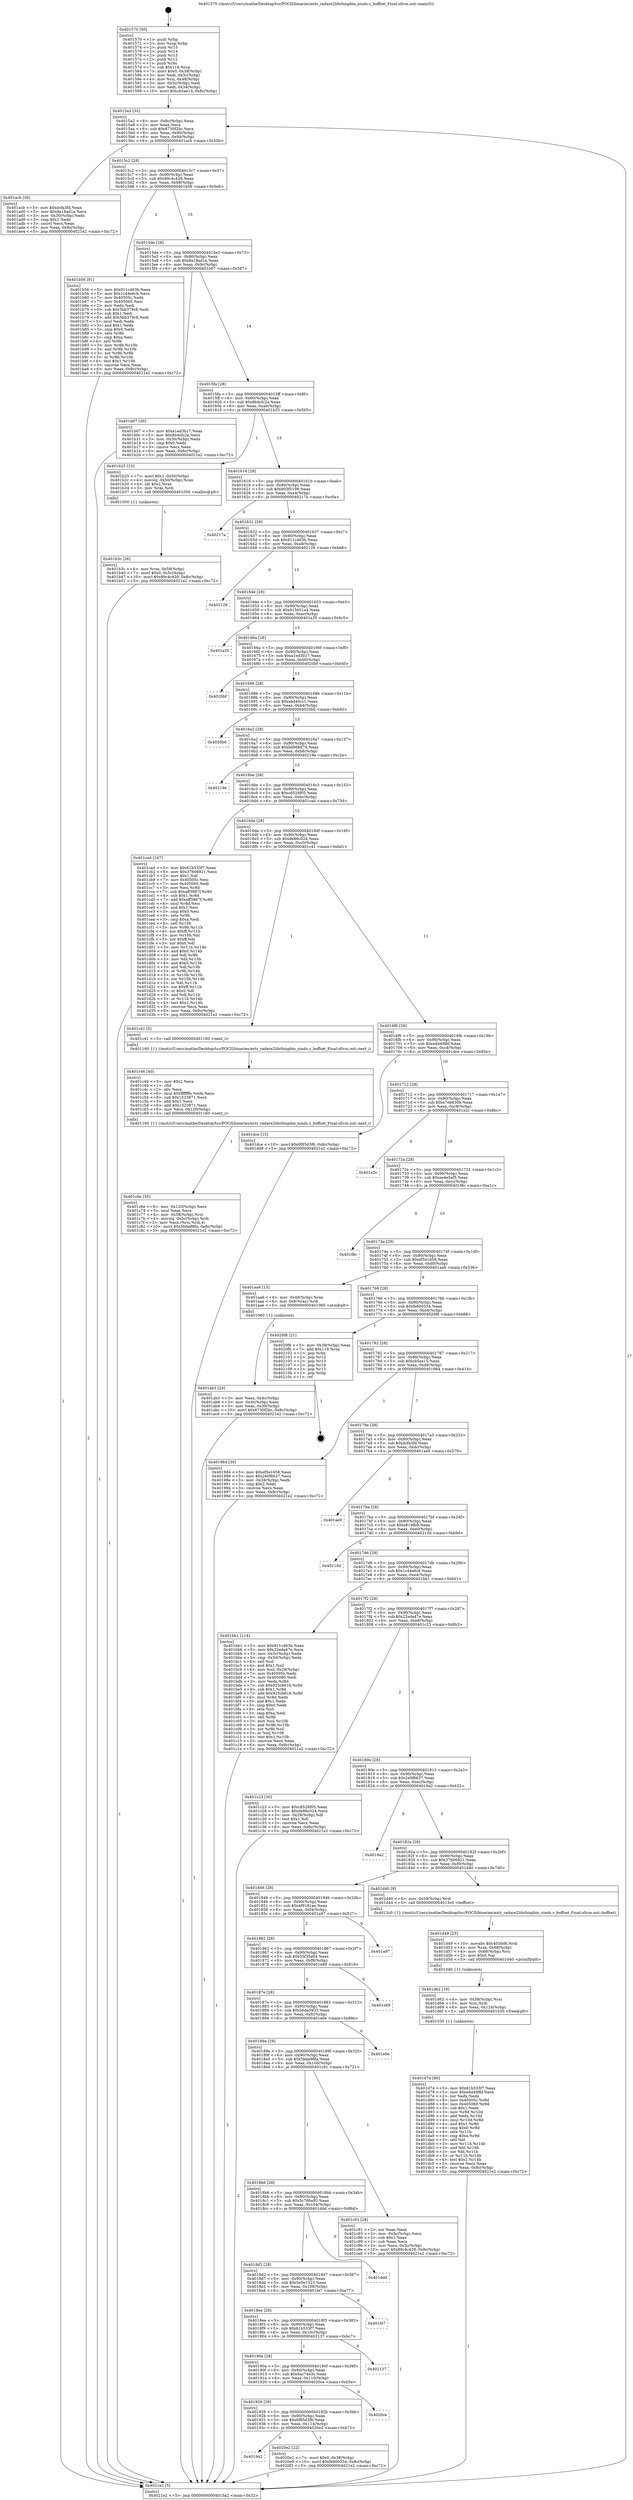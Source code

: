 digraph "0x401570" {
  label = "0x401570 (/mnt/c/Users/mathe/Desktop/tcc/POCII/binaries/extr_radare2librbinpbin_ninds.c_boffset_Final-ollvm.out::main(0))"
  labelloc = "t"
  node[shape=record]

  Entry [label="",width=0.3,height=0.3,shape=circle,fillcolor=black,style=filled]
  "0x4015a2" [label="{
     0x4015a2 [32]\l
     | [instrs]\l
     &nbsp;&nbsp;0x4015a2 \<+6\>: mov -0x8c(%rbp),%eax\l
     &nbsp;&nbsp;0x4015a8 \<+2\>: mov %eax,%ecx\l
     &nbsp;&nbsp;0x4015aa \<+6\>: sub $0x8730f2bc,%ecx\l
     &nbsp;&nbsp;0x4015b0 \<+6\>: mov %eax,-0x90(%rbp)\l
     &nbsp;&nbsp;0x4015b6 \<+6\>: mov %ecx,-0x94(%rbp)\l
     &nbsp;&nbsp;0x4015bc \<+6\>: je 0000000000401acb \<main+0x55b\>\l
  }"]
  "0x401acb" [label="{
     0x401acb [30]\l
     | [instrs]\l
     &nbsp;&nbsp;0x401acb \<+5\>: mov $0xdcfa3fd,%eax\l
     &nbsp;&nbsp;0x401ad0 \<+5\>: mov $0x8a18ad1e,%ecx\l
     &nbsp;&nbsp;0x401ad5 \<+3\>: mov -0x30(%rbp),%edx\l
     &nbsp;&nbsp;0x401ad8 \<+3\>: cmp $0x1,%edx\l
     &nbsp;&nbsp;0x401adb \<+3\>: cmovl %ecx,%eax\l
     &nbsp;&nbsp;0x401ade \<+6\>: mov %eax,-0x8c(%rbp)\l
     &nbsp;&nbsp;0x401ae4 \<+5\>: jmp 00000000004021e2 \<main+0xc72\>\l
  }"]
  "0x4015c2" [label="{
     0x4015c2 [28]\l
     | [instrs]\l
     &nbsp;&nbsp;0x4015c2 \<+5\>: jmp 00000000004015c7 \<main+0x57\>\l
     &nbsp;&nbsp;0x4015c7 \<+6\>: mov -0x90(%rbp),%eax\l
     &nbsp;&nbsp;0x4015cd \<+5\>: sub $0x89c4c428,%eax\l
     &nbsp;&nbsp;0x4015d2 \<+6\>: mov %eax,-0x98(%rbp)\l
     &nbsp;&nbsp;0x4015d8 \<+6\>: je 0000000000401b56 \<main+0x5e6\>\l
  }"]
  Exit [label="",width=0.3,height=0.3,shape=circle,fillcolor=black,style=filled,peripheries=2]
  "0x401b56" [label="{
     0x401b56 [91]\l
     | [instrs]\l
     &nbsp;&nbsp;0x401b56 \<+5\>: mov $0x911c463b,%eax\l
     &nbsp;&nbsp;0x401b5b \<+5\>: mov $0x1c44e6c6,%ecx\l
     &nbsp;&nbsp;0x401b60 \<+7\>: mov 0x40505c,%edx\l
     &nbsp;&nbsp;0x401b67 \<+7\>: mov 0x405060,%esi\l
     &nbsp;&nbsp;0x401b6e \<+2\>: mov %edx,%edi\l
     &nbsp;&nbsp;0x401b70 \<+6\>: sub $0x5bb379c8,%edi\l
     &nbsp;&nbsp;0x401b76 \<+3\>: sub $0x1,%edi\l
     &nbsp;&nbsp;0x401b79 \<+6\>: add $0x5bb379c8,%edi\l
     &nbsp;&nbsp;0x401b7f \<+3\>: imul %edi,%edx\l
     &nbsp;&nbsp;0x401b82 \<+3\>: and $0x1,%edx\l
     &nbsp;&nbsp;0x401b85 \<+3\>: cmp $0x0,%edx\l
     &nbsp;&nbsp;0x401b88 \<+4\>: sete %r8b\l
     &nbsp;&nbsp;0x401b8c \<+3\>: cmp $0xa,%esi\l
     &nbsp;&nbsp;0x401b8f \<+4\>: setl %r9b\l
     &nbsp;&nbsp;0x401b93 \<+3\>: mov %r8b,%r10b\l
     &nbsp;&nbsp;0x401b96 \<+3\>: and %r9b,%r10b\l
     &nbsp;&nbsp;0x401b99 \<+3\>: xor %r9b,%r8b\l
     &nbsp;&nbsp;0x401b9c \<+3\>: or %r8b,%r10b\l
     &nbsp;&nbsp;0x401b9f \<+4\>: test $0x1,%r10b\l
     &nbsp;&nbsp;0x401ba3 \<+3\>: cmovne %ecx,%eax\l
     &nbsp;&nbsp;0x401ba6 \<+6\>: mov %eax,-0x8c(%rbp)\l
     &nbsp;&nbsp;0x401bac \<+5\>: jmp 00000000004021e2 \<main+0xc72\>\l
  }"]
  "0x4015de" [label="{
     0x4015de [28]\l
     | [instrs]\l
     &nbsp;&nbsp;0x4015de \<+5\>: jmp 00000000004015e3 \<main+0x73\>\l
     &nbsp;&nbsp;0x4015e3 \<+6\>: mov -0x90(%rbp),%eax\l
     &nbsp;&nbsp;0x4015e9 \<+5\>: sub $0x8a18ad1e,%eax\l
     &nbsp;&nbsp;0x4015ee \<+6\>: mov %eax,-0x9c(%rbp)\l
     &nbsp;&nbsp;0x4015f4 \<+6\>: je 0000000000401b07 \<main+0x597\>\l
  }"]
  "0x401942" [label="{
     0x401942\l
  }", style=dashed]
  "0x401b07" [label="{
     0x401b07 [30]\l
     | [instrs]\l
     &nbsp;&nbsp;0x401b07 \<+5\>: mov $0xa1ed3b17,%eax\l
     &nbsp;&nbsp;0x401b0c \<+5\>: mov $0x8b4cfc2a,%ecx\l
     &nbsp;&nbsp;0x401b11 \<+3\>: mov -0x30(%rbp),%edx\l
     &nbsp;&nbsp;0x401b14 \<+3\>: cmp $0x0,%edx\l
     &nbsp;&nbsp;0x401b17 \<+3\>: cmove %ecx,%eax\l
     &nbsp;&nbsp;0x401b1a \<+6\>: mov %eax,-0x8c(%rbp)\l
     &nbsp;&nbsp;0x401b20 \<+5\>: jmp 00000000004021e2 \<main+0xc72\>\l
  }"]
  "0x4015fa" [label="{
     0x4015fa [28]\l
     | [instrs]\l
     &nbsp;&nbsp;0x4015fa \<+5\>: jmp 00000000004015ff \<main+0x8f\>\l
     &nbsp;&nbsp;0x4015ff \<+6\>: mov -0x90(%rbp),%eax\l
     &nbsp;&nbsp;0x401605 \<+5\>: sub $0x8b4cfc2a,%eax\l
     &nbsp;&nbsp;0x40160a \<+6\>: mov %eax,-0xa0(%rbp)\l
     &nbsp;&nbsp;0x401610 \<+6\>: je 0000000000401b25 \<main+0x5b5\>\l
  }"]
  "0x4020e2" [label="{
     0x4020e2 [22]\l
     | [instrs]\l
     &nbsp;&nbsp;0x4020e2 \<+7\>: movl $0x0,-0x38(%rbp)\l
     &nbsp;&nbsp;0x4020e9 \<+10\>: movl $0xfe800534,-0x8c(%rbp)\l
     &nbsp;&nbsp;0x4020f3 \<+5\>: jmp 00000000004021e2 \<main+0xc72\>\l
  }"]
  "0x401b25" [label="{
     0x401b25 [23]\l
     | [instrs]\l
     &nbsp;&nbsp;0x401b25 \<+7\>: movl $0x1,-0x50(%rbp)\l
     &nbsp;&nbsp;0x401b2c \<+4\>: movslq -0x50(%rbp),%rax\l
     &nbsp;&nbsp;0x401b30 \<+4\>: shl $0x2,%rax\l
     &nbsp;&nbsp;0x401b34 \<+3\>: mov %rax,%rdi\l
     &nbsp;&nbsp;0x401b37 \<+5\>: call 0000000000401050 \<malloc@plt\>\l
     | [calls]\l
     &nbsp;&nbsp;0x401050 \{1\} (unknown)\l
  }"]
  "0x401616" [label="{
     0x401616 [28]\l
     | [instrs]\l
     &nbsp;&nbsp;0x401616 \<+5\>: jmp 000000000040161b \<main+0xab\>\l
     &nbsp;&nbsp;0x40161b \<+6\>: mov -0x90(%rbp),%eax\l
     &nbsp;&nbsp;0x401621 \<+5\>: sub $0x903f5198,%eax\l
     &nbsp;&nbsp;0x401626 \<+6\>: mov %eax,-0xa4(%rbp)\l
     &nbsp;&nbsp;0x40162c \<+6\>: je 000000000040217a \<main+0xc0a\>\l
  }"]
  "0x401926" [label="{
     0x401926 [28]\l
     | [instrs]\l
     &nbsp;&nbsp;0x401926 \<+5\>: jmp 000000000040192b \<main+0x3bb\>\l
     &nbsp;&nbsp;0x40192b \<+6\>: mov -0x90(%rbp),%eax\l
     &nbsp;&nbsp;0x401931 \<+5\>: sub $0x6f85d3f6,%eax\l
     &nbsp;&nbsp;0x401936 \<+6\>: mov %eax,-0x114(%rbp)\l
     &nbsp;&nbsp;0x40193c \<+6\>: je 00000000004020e2 \<main+0xb72\>\l
  }"]
  "0x40217a" [label="{
     0x40217a\l
  }", style=dashed]
  "0x401632" [label="{
     0x401632 [28]\l
     | [instrs]\l
     &nbsp;&nbsp;0x401632 \<+5\>: jmp 0000000000401637 \<main+0xc7\>\l
     &nbsp;&nbsp;0x401637 \<+6\>: mov -0x90(%rbp),%eax\l
     &nbsp;&nbsp;0x40163d \<+5\>: sub $0x911c463b,%eax\l
     &nbsp;&nbsp;0x401642 \<+6\>: mov %eax,-0xa8(%rbp)\l
     &nbsp;&nbsp;0x401648 \<+6\>: je 0000000000402128 \<main+0xbb8\>\l
  }"]
  "0x4020ce" [label="{
     0x4020ce\l
  }", style=dashed]
  "0x402128" [label="{
     0x402128\l
  }", style=dashed]
  "0x40164e" [label="{
     0x40164e [28]\l
     | [instrs]\l
     &nbsp;&nbsp;0x40164e \<+5\>: jmp 0000000000401653 \<main+0xe3\>\l
     &nbsp;&nbsp;0x401653 \<+6\>: mov -0x90(%rbp),%eax\l
     &nbsp;&nbsp;0x401659 \<+5\>: sub $0x915651a4,%eax\l
     &nbsp;&nbsp;0x40165e \<+6\>: mov %eax,-0xac(%rbp)\l
     &nbsp;&nbsp;0x401664 \<+6\>: je 0000000000401a35 \<main+0x4c5\>\l
  }"]
  "0x40190a" [label="{
     0x40190a [28]\l
     | [instrs]\l
     &nbsp;&nbsp;0x40190a \<+5\>: jmp 000000000040190f \<main+0x39f\>\l
     &nbsp;&nbsp;0x40190f \<+6\>: mov -0x90(%rbp),%eax\l
     &nbsp;&nbsp;0x401915 \<+5\>: sub $0x6ac74e3c,%eax\l
     &nbsp;&nbsp;0x40191a \<+6\>: mov %eax,-0x110(%rbp)\l
     &nbsp;&nbsp;0x401920 \<+6\>: je 00000000004020ce \<main+0xb5e\>\l
  }"]
  "0x401a35" [label="{
     0x401a35\l
  }", style=dashed]
  "0x40166a" [label="{
     0x40166a [28]\l
     | [instrs]\l
     &nbsp;&nbsp;0x40166a \<+5\>: jmp 000000000040166f \<main+0xff\>\l
     &nbsp;&nbsp;0x40166f \<+6\>: mov -0x90(%rbp),%eax\l
     &nbsp;&nbsp;0x401675 \<+5\>: sub $0xa1ed3b17,%eax\l
     &nbsp;&nbsp;0x40167a \<+6\>: mov %eax,-0xb0(%rbp)\l
     &nbsp;&nbsp;0x401680 \<+6\>: je 00000000004020bf \<main+0xb4f\>\l
  }"]
  "0x402137" [label="{
     0x402137\l
  }", style=dashed]
  "0x4020bf" [label="{
     0x4020bf\l
  }", style=dashed]
  "0x401686" [label="{
     0x401686 [28]\l
     | [instrs]\l
     &nbsp;&nbsp;0x401686 \<+5\>: jmp 000000000040168b \<main+0x11b\>\l
     &nbsp;&nbsp;0x40168b \<+6\>: mov -0x90(%rbp),%eax\l
     &nbsp;&nbsp;0x401691 \<+5\>: sub $0xabd40cc1,%eax\l
     &nbsp;&nbsp;0x401696 \<+6\>: mov %eax,-0xb4(%rbp)\l
     &nbsp;&nbsp;0x40169c \<+6\>: je 00000000004020b0 \<main+0xb40\>\l
  }"]
  "0x4018ee" [label="{
     0x4018ee [28]\l
     | [instrs]\l
     &nbsp;&nbsp;0x4018ee \<+5\>: jmp 00000000004018f3 \<main+0x383\>\l
     &nbsp;&nbsp;0x4018f3 \<+6\>: mov -0x90(%rbp),%eax\l
     &nbsp;&nbsp;0x4018f9 \<+5\>: sub $0x61b533f7,%eax\l
     &nbsp;&nbsp;0x4018fe \<+6\>: mov %eax,-0x10c(%rbp)\l
     &nbsp;&nbsp;0x401904 \<+6\>: je 0000000000402137 \<main+0xbc7\>\l
  }"]
  "0x4020b0" [label="{
     0x4020b0\l
  }", style=dashed]
  "0x4016a2" [label="{
     0x4016a2 [28]\l
     | [instrs]\l
     &nbsp;&nbsp;0x4016a2 \<+5\>: jmp 00000000004016a7 \<main+0x137\>\l
     &nbsp;&nbsp;0x4016a7 \<+6\>: mov -0x90(%rbp),%eax\l
     &nbsp;&nbsp;0x4016ad \<+5\>: sub $0xbd66bd7d,%eax\l
     &nbsp;&nbsp;0x4016b2 \<+6\>: mov %eax,-0xb8(%rbp)\l
     &nbsp;&nbsp;0x4016b8 \<+6\>: je 000000000040219e \<main+0xc2e\>\l
  }"]
  "0x401fe7" [label="{
     0x401fe7\l
  }", style=dashed]
  "0x40219e" [label="{
     0x40219e\l
  }", style=dashed]
  "0x4016be" [label="{
     0x4016be [28]\l
     | [instrs]\l
     &nbsp;&nbsp;0x4016be \<+5\>: jmp 00000000004016c3 \<main+0x153\>\l
     &nbsp;&nbsp;0x4016c3 \<+6\>: mov -0x90(%rbp),%eax\l
     &nbsp;&nbsp;0x4016c9 \<+5\>: sub $0xc8526f05,%eax\l
     &nbsp;&nbsp;0x4016ce \<+6\>: mov %eax,-0xbc(%rbp)\l
     &nbsp;&nbsp;0x4016d4 \<+6\>: je 0000000000401cad \<main+0x73d\>\l
  }"]
  "0x4018d2" [label="{
     0x4018d2 [28]\l
     | [instrs]\l
     &nbsp;&nbsp;0x4018d2 \<+5\>: jmp 00000000004018d7 \<main+0x367\>\l
     &nbsp;&nbsp;0x4018d7 \<+6\>: mov -0x90(%rbp),%eax\l
     &nbsp;&nbsp;0x4018dd \<+5\>: sub $0x5e5e1323,%eax\l
     &nbsp;&nbsp;0x4018e2 \<+6\>: mov %eax,-0x108(%rbp)\l
     &nbsp;&nbsp;0x4018e8 \<+6\>: je 0000000000401fe7 \<main+0xa77\>\l
  }"]
  "0x401cad" [label="{
     0x401cad [147]\l
     | [instrs]\l
     &nbsp;&nbsp;0x401cad \<+5\>: mov $0x61b533f7,%eax\l
     &nbsp;&nbsp;0x401cb2 \<+5\>: mov $0x37606921,%ecx\l
     &nbsp;&nbsp;0x401cb7 \<+2\>: mov $0x1,%dl\l
     &nbsp;&nbsp;0x401cb9 \<+7\>: mov 0x40505c,%esi\l
     &nbsp;&nbsp;0x401cc0 \<+7\>: mov 0x405060,%edi\l
     &nbsp;&nbsp;0x401cc7 \<+3\>: mov %esi,%r8d\l
     &nbsp;&nbsp;0x401cca \<+7\>: sub $0xaff3887f,%r8d\l
     &nbsp;&nbsp;0x401cd1 \<+4\>: sub $0x1,%r8d\l
     &nbsp;&nbsp;0x401cd5 \<+7\>: add $0xaff3887f,%r8d\l
     &nbsp;&nbsp;0x401cdc \<+4\>: imul %r8d,%esi\l
     &nbsp;&nbsp;0x401ce0 \<+3\>: and $0x1,%esi\l
     &nbsp;&nbsp;0x401ce3 \<+3\>: cmp $0x0,%esi\l
     &nbsp;&nbsp;0x401ce6 \<+4\>: sete %r9b\l
     &nbsp;&nbsp;0x401cea \<+3\>: cmp $0xa,%edi\l
     &nbsp;&nbsp;0x401ced \<+4\>: setl %r10b\l
     &nbsp;&nbsp;0x401cf1 \<+3\>: mov %r9b,%r11b\l
     &nbsp;&nbsp;0x401cf4 \<+4\>: xor $0xff,%r11b\l
     &nbsp;&nbsp;0x401cf8 \<+3\>: mov %r10b,%bl\l
     &nbsp;&nbsp;0x401cfb \<+3\>: xor $0xff,%bl\l
     &nbsp;&nbsp;0x401cfe \<+3\>: xor $0x0,%dl\l
     &nbsp;&nbsp;0x401d01 \<+3\>: mov %r11b,%r14b\l
     &nbsp;&nbsp;0x401d04 \<+4\>: and $0x0,%r14b\l
     &nbsp;&nbsp;0x401d08 \<+3\>: and %dl,%r9b\l
     &nbsp;&nbsp;0x401d0b \<+3\>: mov %bl,%r15b\l
     &nbsp;&nbsp;0x401d0e \<+4\>: and $0x0,%r15b\l
     &nbsp;&nbsp;0x401d12 \<+3\>: and %dl,%r10b\l
     &nbsp;&nbsp;0x401d15 \<+3\>: or %r9b,%r14b\l
     &nbsp;&nbsp;0x401d18 \<+3\>: or %r10b,%r15b\l
     &nbsp;&nbsp;0x401d1b \<+3\>: xor %r15b,%r14b\l
     &nbsp;&nbsp;0x401d1e \<+3\>: or %bl,%r11b\l
     &nbsp;&nbsp;0x401d21 \<+4\>: xor $0xff,%r11b\l
     &nbsp;&nbsp;0x401d25 \<+3\>: or $0x0,%dl\l
     &nbsp;&nbsp;0x401d28 \<+3\>: and %dl,%r11b\l
     &nbsp;&nbsp;0x401d2b \<+3\>: or %r11b,%r14b\l
     &nbsp;&nbsp;0x401d2e \<+4\>: test $0x1,%r14b\l
     &nbsp;&nbsp;0x401d32 \<+3\>: cmovne %ecx,%eax\l
     &nbsp;&nbsp;0x401d35 \<+6\>: mov %eax,-0x8c(%rbp)\l
     &nbsp;&nbsp;0x401d3b \<+5\>: jmp 00000000004021e2 \<main+0xc72\>\l
  }"]
  "0x4016da" [label="{
     0x4016da [28]\l
     | [instrs]\l
     &nbsp;&nbsp;0x4016da \<+5\>: jmp 00000000004016df \<main+0x16f\>\l
     &nbsp;&nbsp;0x4016df \<+6\>: mov -0x90(%rbp),%eax\l
     &nbsp;&nbsp;0x4016e5 \<+5\>: sub $0xde86c024,%eax\l
     &nbsp;&nbsp;0x4016ea \<+6\>: mov %eax,-0xc0(%rbp)\l
     &nbsp;&nbsp;0x4016f0 \<+6\>: je 0000000000401c41 \<main+0x6d1\>\l
  }"]
  "0x401ddd" [label="{
     0x401ddd\l
  }", style=dashed]
  "0x401c41" [label="{
     0x401c41 [5]\l
     | [instrs]\l
     &nbsp;&nbsp;0x401c41 \<+5\>: call 0000000000401160 \<next_i\>\l
     | [calls]\l
     &nbsp;&nbsp;0x401160 \{1\} (/mnt/c/Users/mathe/Desktop/tcc/POCII/binaries/extr_radare2librbinpbin_ninds.c_boffset_Final-ollvm.out::next_i)\l
  }"]
  "0x4016f6" [label="{
     0x4016f6 [28]\l
     | [instrs]\l
     &nbsp;&nbsp;0x4016f6 \<+5\>: jmp 00000000004016fb \<main+0x18b\>\l
     &nbsp;&nbsp;0x4016fb \<+6\>: mov -0x90(%rbp),%eax\l
     &nbsp;&nbsp;0x401701 \<+5\>: sub $0xe4d49f6f,%eax\l
     &nbsp;&nbsp;0x401706 \<+6\>: mov %eax,-0xc4(%rbp)\l
     &nbsp;&nbsp;0x40170c \<+6\>: je 0000000000401dce \<main+0x85e\>\l
  }"]
  "0x401d74" [label="{
     0x401d74 [90]\l
     | [instrs]\l
     &nbsp;&nbsp;0x401d74 \<+5\>: mov $0x61b533f7,%eax\l
     &nbsp;&nbsp;0x401d79 \<+5\>: mov $0xe4d49f6f,%ecx\l
     &nbsp;&nbsp;0x401d7e \<+2\>: xor %edx,%edx\l
     &nbsp;&nbsp;0x401d80 \<+8\>: mov 0x40505c,%r8d\l
     &nbsp;&nbsp;0x401d88 \<+8\>: mov 0x405060,%r9d\l
     &nbsp;&nbsp;0x401d90 \<+3\>: sub $0x1,%edx\l
     &nbsp;&nbsp;0x401d93 \<+3\>: mov %r8d,%r10d\l
     &nbsp;&nbsp;0x401d96 \<+3\>: add %edx,%r10d\l
     &nbsp;&nbsp;0x401d99 \<+4\>: imul %r10d,%r8d\l
     &nbsp;&nbsp;0x401d9d \<+4\>: and $0x1,%r8d\l
     &nbsp;&nbsp;0x401da1 \<+4\>: cmp $0x0,%r8d\l
     &nbsp;&nbsp;0x401da5 \<+4\>: sete %r11b\l
     &nbsp;&nbsp;0x401da9 \<+4\>: cmp $0xa,%r9d\l
     &nbsp;&nbsp;0x401dad \<+3\>: setl %bl\l
     &nbsp;&nbsp;0x401db0 \<+3\>: mov %r11b,%r14b\l
     &nbsp;&nbsp;0x401db3 \<+3\>: and %bl,%r14b\l
     &nbsp;&nbsp;0x401db6 \<+3\>: xor %bl,%r11b\l
     &nbsp;&nbsp;0x401db9 \<+3\>: or %r11b,%r14b\l
     &nbsp;&nbsp;0x401dbc \<+4\>: test $0x1,%r14b\l
     &nbsp;&nbsp;0x401dc0 \<+3\>: cmovne %ecx,%eax\l
     &nbsp;&nbsp;0x401dc3 \<+6\>: mov %eax,-0x8c(%rbp)\l
     &nbsp;&nbsp;0x401dc9 \<+5\>: jmp 00000000004021e2 \<main+0xc72\>\l
  }"]
  "0x401dce" [label="{
     0x401dce [15]\l
     | [instrs]\l
     &nbsp;&nbsp;0x401dce \<+10\>: movl $0x6f85d3f6,-0x8c(%rbp)\l
     &nbsp;&nbsp;0x401dd8 \<+5\>: jmp 00000000004021e2 \<main+0xc72\>\l
  }"]
  "0x401712" [label="{
     0x401712 [28]\l
     | [instrs]\l
     &nbsp;&nbsp;0x401712 \<+5\>: jmp 0000000000401717 \<main+0x1a7\>\l
     &nbsp;&nbsp;0x401717 \<+6\>: mov -0x90(%rbp),%eax\l
     &nbsp;&nbsp;0x40171d \<+5\>: sub $0xe7eb630b,%eax\l
     &nbsp;&nbsp;0x401722 \<+6\>: mov %eax,-0xc8(%rbp)\l
     &nbsp;&nbsp;0x401728 \<+6\>: je 0000000000401e2c \<main+0x8bc\>\l
  }"]
  "0x401d62" [label="{
     0x401d62 [18]\l
     | [instrs]\l
     &nbsp;&nbsp;0x401d62 \<+4\>: mov -0x58(%rbp),%rsi\l
     &nbsp;&nbsp;0x401d66 \<+3\>: mov %rsi,%rdi\l
     &nbsp;&nbsp;0x401d69 \<+6\>: mov %eax,-0x124(%rbp)\l
     &nbsp;&nbsp;0x401d6f \<+5\>: call 0000000000401030 \<free@plt\>\l
     | [calls]\l
     &nbsp;&nbsp;0x401030 \{1\} (unknown)\l
  }"]
  "0x401e2c" [label="{
     0x401e2c\l
  }", style=dashed]
  "0x40172e" [label="{
     0x40172e [28]\l
     | [instrs]\l
     &nbsp;&nbsp;0x40172e \<+5\>: jmp 0000000000401733 \<main+0x1c3\>\l
     &nbsp;&nbsp;0x401733 \<+6\>: mov -0x90(%rbp),%eax\l
     &nbsp;&nbsp;0x401739 \<+5\>: sub $0xee4e5ef5,%eax\l
     &nbsp;&nbsp;0x40173e \<+6\>: mov %eax,-0xcc(%rbp)\l
     &nbsp;&nbsp;0x401744 \<+6\>: je 0000000000401f8c \<main+0xa1c\>\l
  }"]
  "0x401d49" [label="{
     0x401d49 [25]\l
     | [instrs]\l
     &nbsp;&nbsp;0x401d49 \<+10\>: movabs $0x4030d6,%rdi\l
     &nbsp;&nbsp;0x401d53 \<+4\>: mov %rax,-0x68(%rbp)\l
     &nbsp;&nbsp;0x401d57 \<+4\>: mov -0x68(%rbp),%rsi\l
     &nbsp;&nbsp;0x401d5b \<+2\>: mov $0x0,%al\l
     &nbsp;&nbsp;0x401d5d \<+5\>: call 0000000000401040 \<printf@plt\>\l
     | [calls]\l
     &nbsp;&nbsp;0x401040 \{1\} (unknown)\l
  }"]
  "0x401f8c" [label="{
     0x401f8c\l
  }", style=dashed]
  "0x40174a" [label="{
     0x40174a [28]\l
     | [instrs]\l
     &nbsp;&nbsp;0x40174a \<+5\>: jmp 000000000040174f \<main+0x1df\>\l
     &nbsp;&nbsp;0x40174f \<+6\>: mov -0x90(%rbp),%eax\l
     &nbsp;&nbsp;0x401755 \<+5\>: sub $0xef5e1658,%eax\l
     &nbsp;&nbsp;0x40175a \<+6\>: mov %eax,-0xd0(%rbp)\l
     &nbsp;&nbsp;0x401760 \<+6\>: je 0000000000401aa6 \<main+0x536\>\l
  }"]
  "0x4018b6" [label="{
     0x4018b6 [28]\l
     | [instrs]\l
     &nbsp;&nbsp;0x4018b6 \<+5\>: jmp 00000000004018bb \<main+0x34b\>\l
     &nbsp;&nbsp;0x4018bb \<+6\>: mov -0x90(%rbp),%eax\l
     &nbsp;&nbsp;0x4018c1 \<+5\>: sub $0x5c786a93,%eax\l
     &nbsp;&nbsp;0x4018c6 \<+6\>: mov %eax,-0x104(%rbp)\l
     &nbsp;&nbsp;0x4018cc \<+6\>: je 0000000000401ddd \<main+0x86d\>\l
  }"]
  "0x401aa6" [label="{
     0x401aa6 [13]\l
     | [instrs]\l
     &nbsp;&nbsp;0x401aa6 \<+4\>: mov -0x48(%rbp),%rax\l
     &nbsp;&nbsp;0x401aaa \<+4\>: mov 0x8(%rax),%rdi\l
     &nbsp;&nbsp;0x401aae \<+5\>: call 0000000000401060 \<atoi@plt\>\l
     | [calls]\l
     &nbsp;&nbsp;0x401060 \{1\} (unknown)\l
  }"]
  "0x401766" [label="{
     0x401766 [28]\l
     | [instrs]\l
     &nbsp;&nbsp;0x401766 \<+5\>: jmp 000000000040176b \<main+0x1fb\>\l
     &nbsp;&nbsp;0x40176b \<+6\>: mov -0x90(%rbp),%eax\l
     &nbsp;&nbsp;0x401771 \<+5\>: sub $0xfe800534,%eax\l
     &nbsp;&nbsp;0x401776 \<+6\>: mov %eax,-0xd4(%rbp)\l
     &nbsp;&nbsp;0x40177c \<+6\>: je 00000000004020f8 \<main+0xb88\>\l
  }"]
  "0x401c91" [label="{
     0x401c91 [28]\l
     | [instrs]\l
     &nbsp;&nbsp;0x401c91 \<+2\>: xor %eax,%eax\l
     &nbsp;&nbsp;0x401c93 \<+3\>: mov -0x5c(%rbp),%ecx\l
     &nbsp;&nbsp;0x401c96 \<+3\>: sub $0x1,%eax\l
     &nbsp;&nbsp;0x401c99 \<+2\>: sub %eax,%ecx\l
     &nbsp;&nbsp;0x401c9b \<+3\>: mov %ecx,-0x5c(%rbp)\l
     &nbsp;&nbsp;0x401c9e \<+10\>: movl $0x89c4c428,-0x8c(%rbp)\l
     &nbsp;&nbsp;0x401ca8 \<+5\>: jmp 00000000004021e2 \<main+0xc72\>\l
  }"]
  "0x4020f8" [label="{
     0x4020f8 [21]\l
     | [instrs]\l
     &nbsp;&nbsp;0x4020f8 \<+3\>: mov -0x38(%rbp),%eax\l
     &nbsp;&nbsp;0x4020fb \<+7\>: add $0x118,%rsp\l
     &nbsp;&nbsp;0x402102 \<+1\>: pop %rbx\l
     &nbsp;&nbsp;0x402103 \<+2\>: pop %r12\l
     &nbsp;&nbsp;0x402105 \<+2\>: pop %r13\l
     &nbsp;&nbsp;0x402107 \<+2\>: pop %r14\l
     &nbsp;&nbsp;0x402109 \<+2\>: pop %r15\l
     &nbsp;&nbsp;0x40210b \<+1\>: pop %rbp\l
     &nbsp;&nbsp;0x40210c \<+1\>: ret\l
  }"]
  "0x401782" [label="{
     0x401782 [28]\l
     | [instrs]\l
     &nbsp;&nbsp;0x401782 \<+5\>: jmp 0000000000401787 \<main+0x217\>\l
     &nbsp;&nbsp;0x401787 \<+6\>: mov -0x90(%rbp),%eax\l
     &nbsp;&nbsp;0x40178d \<+5\>: sub $0xcb5ae15,%eax\l
     &nbsp;&nbsp;0x401792 \<+6\>: mov %eax,-0xd8(%rbp)\l
     &nbsp;&nbsp;0x401798 \<+6\>: je 0000000000401984 \<main+0x414\>\l
  }"]
  "0x40189a" [label="{
     0x40189a [28]\l
     | [instrs]\l
     &nbsp;&nbsp;0x40189a \<+5\>: jmp 000000000040189f \<main+0x32f\>\l
     &nbsp;&nbsp;0x40189f \<+6\>: mov -0x90(%rbp),%eax\l
     &nbsp;&nbsp;0x4018a5 \<+5\>: sub $0x5bda98fa,%eax\l
     &nbsp;&nbsp;0x4018aa \<+6\>: mov %eax,-0x100(%rbp)\l
     &nbsp;&nbsp;0x4018b0 \<+6\>: je 0000000000401c91 \<main+0x721\>\l
  }"]
  "0x401984" [label="{
     0x401984 [30]\l
     | [instrs]\l
     &nbsp;&nbsp;0x401984 \<+5\>: mov $0xef5e1658,%eax\l
     &nbsp;&nbsp;0x401989 \<+5\>: mov $0x2e0f6637,%ecx\l
     &nbsp;&nbsp;0x40198e \<+3\>: mov -0x34(%rbp),%edx\l
     &nbsp;&nbsp;0x401991 \<+3\>: cmp $0x2,%edx\l
     &nbsp;&nbsp;0x401994 \<+3\>: cmovne %ecx,%eax\l
     &nbsp;&nbsp;0x401997 \<+6\>: mov %eax,-0x8c(%rbp)\l
     &nbsp;&nbsp;0x40199d \<+5\>: jmp 00000000004021e2 \<main+0xc72\>\l
  }"]
  "0x40179e" [label="{
     0x40179e [28]\l
     | [instrs]\l
     &nbsp;&nbsp;0x40179e \<+5\>: jmp 00000000004017a3 \<main+0x233\>\l
     &nbsp;&nbsp;0x4017a3 \<+6\>: mov -0x90(%rbp),%eax\l
     &nbsp;&nbsp;0x4017a9 \<+5\>: sub $0xdcfa3fd,%eax\l
     &nbsp;&nbsp;0x4017ae \<+6\>: mov %eax,-0xdc(%rbp)\l
     &nbsp;&nbsp;0x4017b4 \<+6\>: je 0000000000401ae9 \<main+0x579\>\l
  }"]
  "0x4021e2" [label="{
     0x4021e2 [5]\l
     | [instrs]\l
     &nbsp;&nbsp;0x4021e2 \<+5\>: jmp 00000000004015a2 \<main+0x32\>\l
  }"]
  "0x401570" [label="{
     0x401570 [50]\l
     | [instrs]\l
     &nbsp;&nbsp;0x401570 \<+1\>: push %rbp\l
     &nbsp;&nbsp;0x401571 \<+3\>: mov %rsp,%rbp\l
     &nbsp;&nbsp;0x401574 \<+2\>: push %r15\l
     &nbsp;&nbsp;0x401576 \<+2\>: push %r14\l
     &nbsp;&nbsp;0x401578 \<+2\>: push %r13\l
     &nbsp;&nbsp;0x40157a \<+2\>: push %r12\l
     &nbsp;&nbsp;0x40157c \<+1\>: push %rbx\l
     &nbsp;&nbsp;0x40157d \<+7\>: sub $0x118,%rsp\l
     &nbsp;&nbsp;0x401584 \<+7\>: movl $0x0,-0x38(%rbp)\l
     &nbsp;&nbsp;0x40158b \<+3\>: mov %edi,-0x3c(%rbp)\l
     &nbsp;&nbsp;0x40158e \<+4\>: mov %rsi,-0x48(%rbp)\l
     &nbsp;&nbsp;0x401592 \<+3\>: mov -0x3c(%rbp),%edi\l
     &nbsp;&nbsp;0x401595 \<+3\>: mov %edi,-0x34(%rbp)\l
     &nbsp;&nbsp;0x401598 \<+10\>: movl $0xcb5ae15,-0x8c(%rbp)\l
  }"]
  "0x401ab3" [label="{
     0x401ab3 [24]\l
     | [instrs]\l
     &nbsp;&nbsp;0x401ab3 \<+3\>: mov %eax,-0x4c(%rbp)\l
     &nbsp;&nbsp;0x401ab6 \<+3\>: mov -0x4c(%rbp),%eax\l
     &nbsp;&nbsp;0x401ab9 \<+3\>: mov %eax,-0x30(%rbp)\l
     &nbsp;&nbsp;0x401abc \<+10\>: movl $0x8730f2bc,-0x8c(%rbp)\l
     &nbsp;&nbsp;0x401ac6 \<+5\>: jmp 00000000004021e2 \<main+0xc72\>\l
  }"]
  "0x401b3c" [label="{
     0x401b3c [26]\l
     | [instrs]\l
     &nbsp;&nbsp;0x401b3c \<+4\>: mov %rax,-0x58(%rbp)\l
     &nbsp;&nbsp;0x401b40 \<+7\>: movl $0x0,-0x5c(%rbp)\l
     &nbsp;&nbsp;0x401b47 \<+10\>: movl $0x89c4c428,-0x8c(%rbp)\l
     &nbsp;&nbsp;0x401b51 \<+5\>: jmp 00000000004021e2 \<main+0xc72\>\l
  }"]
  "0x401e0e" [label="{
     0x401e0e\l
  }", style=dashed]
  "0x401ae9" [label="{
     0x401ae9\l
  }", style=dashed]
  "0x4017ba" [label="{
     0x4017ba [28]\l
     | [instrs]\l
     &nbsp;&nbsp;0x4017ba \<+5\>: jmp 00000000004017bf \<main+0x24f\>\l
     &nbsp;&nbsp;0x4017bf \<+6\>: mov -0x90(%rbp),%eax\l
     &nbsp;&nbsp;0x4017c5 \<+5\>: sub $0xe819fb9,%eax\l
     &nbsp;&nbsp;0x4017ca \<+6\>: mov %eax,-0xe0(%rbp)\l
     &nbsp;&nbsp;0x4017d0 \<+6\>: je 000000000040210d \<main+0xb9d\>\l
  }"]
  "0x40187e" [label="{
     0x40187e [28]\l
     | [instrs]\l
     &nbsp;&nbsp;0x40187e \<+5\>: jmp 0000000000401883 \<main+0x313\>\l
     &nbsp;&nbsp;0x401883 \<+6\>: mov -0x90(%rbp),%eax\l
     &nbsp;&nbsp;0x401889 \<+5\>: sub $0x56da5933,%eax\l
     &nbsp;&nbsp;0x40188e \<+6\>: mov %eax,-0xfc(%rbp)\l
     &nbsp;&nbsp;0x401894 \<+6\>: je 0000000000401e0e \<main+0x89e\>\l
  }"]
  "0x40210d" [label="{
     0x40210d\l
  }", style=dashed]
  "0x4017d6" [label="{
     0x4017d6 [28]\l
     | [instrs]\l
     &nbsp;&nbsp;0x4017d6 \<+5\>: jmp 00000000004017db \<main+0x26b\>\l
     &nbsp;&nbsp;0x4017db \<+6\>: mov -0x90(%rbp),%eax\l
     &nbsp;&nbsp;0x4017e1 \<+5\>: sub $0x1c44e6c6,%eax\l
     &nbsp;&nbsp;0x4017e6 \<+6\>: mov %eax,-0xe4(%rbp)\l
     &nbsp;&nbsp;0x4017ec \<+6\>: je 0000000000401bb1 \<main+0x641\>\l
  }"]
  "0x401e89" [label="{
     0x401e89\l
  }", style=dashed]
  "0x401bb1" [label="{
     0x401bb1 [114]\l
     | [instrs]\l
     &nbsp;&nbsp;0x401bb1 \<+5\>: mov $0x911c463b,%eax\l
     &nbsp;&nbsp;0x401bb6 \<+5\>: mov $0x22eda47e,%ecx\l
     &nbsp;&nbsp;0x401bbb \<+3\>: mov -0x5c(%rbp),%edx\l
     &nbsp;&nbsp;0x401bbe \<+3\>: cmp -0x50(%rbp),%edx\l
     &nbsp;&nbsp;0x401bc1 \<+4\>: setl %sil\l
     &nbsp;&nbsp;0x401bc5 \<+4\>: and $0x1,%sil\l
     &nbsp;&nbsp;0x401bc9 \<+4\>: mov %sil,-0x29(%rbp)\l
     &nbsp;&nbsp;0x401bcd \<+7\>: mov 0x40505c,%edx\l
     &nbsp;&nbsp;0x401bd4 \<+7\>: mov 0x405060,%edi\l
     &nbsp;&nbsp;0x401bdb \<+3\>: mov %edx,%r8d\l
     &nbsp;&nbsp;0x401bde \<+7\>: sub $0x925cb616,%r8d\l
     &nbsp;&nbsp;0x401be5 \<+4\>: sub $0x1,%r8d\l
     &nbsp;&nbsp;0x401be9 \<+7\>: add $0x925cb616,%r8d\l
     &nbsp;&nbsp;0x401bf0 \<+4\>: imul %r8d,%edx\l
     &nbsp;&nbsp;0x401bf4 \<+3\>: and $0x1,%edx\l
     &nbsp;&nbsp;0x401bf7 \<+3\>: cmp $0x0,%edx\l
     &nbsp;&nbsp;0x401bfa \<+4\>: sete %sil\l
     &nbsp;&nbsp;0x401bfe \<+3\>: cmp $0xa,%edi\l
     &nbsp;&nbsp;0x401c01 \<+4\>: setl %r9b\l
     &nbsp;&nbsp;0x401c05 \<+3\>: mov %sil,%r10b\l
     &nbsp;&nbsp;0x401c08 \<+3\>: and %r9b,%r10b\l
     &nbsp;&nbsp;0x401c0b \<+3\>: xor %r9b,%sil\l
     &nbsp;&nbsp;0x401c0e \<+3\>: or %sil,%r10b\l
     &nbsp;&nbsp;0x401c11 \<+4\>: test $0x1,%r10b\l
     &nbsp;&nbsp;0x401c15 \<+3\>: cmovne %ecx,%eax\l
     &nbsp;&nbsp;0x401c18 \<+6\>: mov %eax,-0x8c(%rbp)\l
     &nbsp;&nbsp;0x401c1e \<+5\>: jmp 00000000004021e2 \<main+0xc72\>\l
  }"]
  "0x4017f2" [label="{
     0x4017f2 [28]\l
     | [instrs]\l
     &nbsp;&nbsp;0x4017f2 \<+5\>: jmp 00000000004017f7 \<main+0x287\>\l
     &nbsp;&nbsp;0x4017f7 \<+6\>: mov -0x90(%rbp),%eax\l
     &nbsp;&nbsp;0x4017fd \<+5\>: sub $0x22eda47e,%eax\l
     &nbsp;&nbsp;0x401802 \<+6\>: mov %eax,-0xe8(%rbp)\l
     &nbsp;&nbsp;0x401808 \<+6\>: je 0000000000401c23 \<main+0x6b3\>\l
  }"]
  "0x401862" [label="{
     0x401862 [28]\l
     | [instrs]\l
     &nbsp;&nbsp;0x401862 \<+5\>: jmp 0000000000401867 \<main+0x2f7\>\l
     &nbsp;&nbsp;0x401867 \<+6\>: mov -0x90(%rbp),%eax\l
     &nbsp;&nbsp;0x40186d \<+5\>: sub $0x55f35e64,%eax\l
     &nbsp;&nbsp;0x401872 \<+6\>: mov %eax,-0xf8(%rbp)\l
     &nbsp;&nbsp;0x401878 \<+6\>: je 0000000000401e89 \<main+0x919\>\l
  }"]
  "0x401c23" [label="{
     0x401c23 [30]\l
     | [instrs]\l
     &nbsp;&nbsp;0x401c23 \<+5\>: mov $0xc8526f05,%eax\l
     &nbsp;&nbsp;0x401c28 \<+5\>: mov $0xde86c024,%ecx\l
     &nbsp;&nbsp;0x401c2d \<+3\>: mov -0x29(%rbp),%dl\l
     &nbsp;&nbsp;0x401c30 \<+3\>: test $0x1,%dl\l
     &nbsp;&nbsp;0x401c33 \<+3\>: cmovne %ecx,%eax\l
     &nbsp;&nbsp;0x401c36 \<+6\>: mov %eax,-0x8c(%rbp)\l
     &nbsp;&nbsp;0x401c3c \<+5\>: jmp 00000000004021e2 \<main+0xc72\>\l
  }"]
  "0x40180e" [label="{
     0x40180e [28]\l
     | [instrs]\l
     &nbsp;&nbsp;0x40180e \<+5\>: jmp 0000000000401813 \<main+0x2a3\>\l
     &nbsp;&nbsp;0x401813 \<+6\>: mov -0x90(%rbp),%eax\l
     &nbsp;&nbsp;0x401819 \<+5\>: sub $0x2e0f6637,%eax\l
     &nbsp;&nbsp;0x40181e \<+6\>: mov %eax,-0xec(%rbp)\l
     &nbsp;&nbsp;0x401824 \<+6\>: je 00000000004019a2 \<main+0x432\>\l
  }"]
  "0x401c46" [label="{
     0x401c46 [40]\l
     | [instrs]\l
     &nbsp;&nbsp;0x401c46 \<+5\>: mov $0x2,%ecx\l
     &nbsp;&nbsp;0x401c4b \<+1\>: cltd\l
     &nbsp;&nbsp;0x401c4c \<+2\>: idiv %ecx\l
     &nbsp;&nbsp;0x401c4e \<+6\>: imul $0xfffffffe,%edx,%ecx\l
     &nbsp;&nbsp;0x401c54 \<+6\>: sub $0x1523871,%ecx\l
     &nbsp;&nbsp;0x401c5a \<+3\>: add $0x1,%ecx\l
     &nbsp;&nbsp;0x401c5d \<+6\>: add $0x1523871,%ecx\l
     &nbsp;&nbsp;0x401c63 \<+6\>: mov %ecx,-0x120(%rbp)\l
     &nbsp;&nbsp;0x401c69 \<+5\>: call 0000000000401160 \<next_i\>\l
     | [calls]\l
     &nbsp;&nbsp;0x401160 \{1\} (/mnt/c/Users/mathe/Desktop/tcc/POCII/binaries/extr_radare2librbinpbin_ninds.c_boffset_Final-ollvm.out::next_i)\l
  }"]
  "0x401c6e" [label="{
     0x401c6e [35]\l
     | [instrs]\l
     &nbsp;&nbsp;0x401c6e \<+6\>: mov -0x120(%rbp),%ecx\l
     &nbsp;&nbsp;0x401c74 \<+3\>: imul %eax,%ecx\l
     &nbsp;&nbsp;0x401c77 \<+4\>: mov -0x58(%rbp),%rsi\l
     &nbsp;&nbsp;0x401c7b \<+4\>: movslq -0x5c(%rbp),%rdi\l
     &nbsp;&nbsp;0x401c7f \<+3\>: mov %ecx,(%rsi,%rdi,4)\l
     &nbsp;&nbsp;0x401c82 \<+10\>: movl $0x5bda98fa,-0x8c(%rbp)\l
     &nbsp;&nbsp;0x401c8c \<+5\>: jmp 00000000004021e2 \<main+0xc72\>\l
  }"]
  "0x401a97" [label="{
     0x401a97\l
  }", style=dashed]
  "0x4019a2" [label="{
     0x4019a2\l
  }", style=dashed]
  "0x40182a" [label="{
     0x40182a [28]\l
     | [instrs]\l
     &nbsp;&nbsp;0x40182a \<+5\>: jmp 000000000040182f \<main+0x2bf\>\l
     &nbsp;&nbsp;0x40182f \<+6\>: mov -0x90(%rbp),%eax\l
     &nbsp;&nbsp;0x401835 \<+5\>: sub $0x37606921,%eax\l
     &nbsp;&nbsp;0x40183a \<+6\>: mov %eax,-0xf0(%rbp)\l
     &nbsp;&nbsp;0x401840 \<+6\>: je 0000000000401d40 \<main+0x7d0\>\l
  }"]
  "0x401846" [label="{
     0x401846 [28]\l
     | [instrs]\l
     &nbsp;&nbsp;0x401846 \<+5\>: jmp 000000000040184b \<main+0x2db\>\l
     &nbsp;&nbsp;0x40184b \<+6\>: mov -0x90(%rbp),%eax\l
     &nbsp;&nbsp;0x401851 \<+5\>: sub $0x4f9181ae,%eax\l
     &nbsp;&nbsp;0x401856 \<+6\>: mov %eax,-0xf4(%rbp)\l
     &nbsp;&nbsp;0x40185c \<+6\>: je 0000000000401a97 \<main+0x527\>\l
  }"]
  "0x401d40" [label="{
     0x401d40 [9]\l
     | [instrs]\l
     &nbsp;&nbsp;0x401d40 \<+4\>: mov -0x58(%rbp),%rdi\l
     &nbsp;&nbsp;0x401d44 \<+5\>: call 00000000004013c0 \<boffset\>\l
     | [calls]\l
     &nbsp;&nbsp;0x4013c0 \{1\} (/mnt/c/Users/mathe/Desktop/tcc/POCII/binaries/extr_radare2librbinpbin_ninds.c_boffset_Final-ollvm.out::boffset)\l
  }"]
  Entry -> "0x401570" [label=" 1"]
  "0x4015a2" -> "0x401acb" [label=" 1"]
  "0x4015a2" -> "0x4015c2" [label=" 17"]
  "0x4020f8" -> Exit [label=" 1"]
  "0x4015c2" -> "0x401b56" [label=" 2"]
  "0x4015c2" -> "0x4015de" [label=" 15"]
  "0x4020e2" -> "0x4021e2" [label=" 1"]
  "0x4015de" -> "0x401b07" [label=" 1"]
  "0x4015de" -> "0x4015fa" [label=" 14"]
  "0x401926" -> "0x401942" [label=" 0"]
  "0x4015fa" -> "0x401b25" [label=" 1"]
  "0x4015fa" -> "0x401616" [label=" 13"]
  "0x401926" -> "0x4020e2" [label=" 1"]
  "0x401616" -> "0x40217a" [label=" 0"]
  "0x401616" -> "0x401632" [label=" 13"]
  "0x40190a" -> "0x401926" [label=" 1"]
  "0x401632" -> "0x402128" [label=" 0"]
  "0x401632" -> "0x40164e" [label=" 13"]
  "0x40190a" -> "0x4020ce" [label=" 0"]
  "0x40164e" -> "0x401a35" [label=" 0"]
  "0x40164e" -> "0x40166a" [label=" 13"]
  "0x4018ee" -> "0x40190a" [label=" 1"]
  "0x40166a" -> "0x4020bf" [label=" 0"]
  "0x40166a" -> "0x401686" [label=" 13"]
  "0x4018ee" -> "0x402137" [label=" 0"]
  "0x401686" -> "0x4020b0" [label=" 0"]
  "0x401686" -> "0x4016a2" [label=" 13"]
  "0x4018d2" -> "0x4018ee" [label=" 1"]
  "0x4016a2" -> "0x40219e" [label=" 0"]
  "0x4016a2" -> "0x4016be" [label=" 13"]
  "0x4018d2" -> "0x401fe7" [label=" 0"]
  "0x4016be" -> "0x401cad" [label=" 1"]
  "0x4016be" -> "0x4016da" [label=" 12"]
  "0x4018b6" -> "0x4018d2" [label=" 1"]
  "0x4016da" -> "0x401c41" [label=" 1"]
  "0x4016da" -> "0x4016f6" [label=" 11"]
  "0x4018b6" -> "0x401ddd" [label=" 0"]
  "0x4016f6" -> "0x401dce" [label=" 1"]
  "0x4016f6" -> "0x401712" [label=" 10"]
  "0x401dce" -> "0x4021e2" [label=" 1"]
  "0x401712" -> "0x401e2c" [label=" 0"]
  "0x401712" -> "0x40172e" [label=" 10"]
  "0x401d74" -> "0x4021e2" [label=" 1"]
  "0x40172e" -> "0x401f8c" [label=" 0"]
  "0x40172e" -> "0x40174a" [label=" 10"]
  "0x401d62" -> "0x401d74" [label=" 1"]
  "0x40174a" -> "0x401aa6" [label=" 1"]
  "0x40174a" -> "0x401766" [label=" 9"]
  "0x401d49" -> "0x401d62" [label=" 1"]
  "0x401766" -> "0x4020f8" [label=" 1"]
  "0x401766" -> "0x401782" [label=" 8"]
  "0x401d40" -> "0x401d49" [label=" 1"]
  "0x401782" -> "0x401984" [label=" 1"]
  "0x401782" -> "0x40179e" [label=" 7"]
  "0x401984" -> "0x4021e2" [label=" 1"]
  "0x401570" -> "0x4015a2" [label=" 1"]
  "0x4021e2" -> "0x4015a2" [label=" 17"]
  "0x401aa6" -> "0x401ab3" [label=" 1"]
  "0x401ab3" -> "0x4021e2" [label=" 1"]
  "0x401acb" -> "0x4021e2" [label=" 1"]
  "0x401b07" -> "0x4021e2" [label=" 1"]
  "0x401b25" -> "0x401b3c" [label=" 1"]
  "0x401b3c" -> "0x4021e2" [label=" 1"]
  "0x401b56" -> "0x4021e2" [label=" 2"]
  "0x401c91" -> "0x4021e2" [label=" 1"]
  "0x40179e" -> "0x401ae9" [label=" 0"]
  "0x40179e" -> "0x4017ba" [label=" 7"]
  "0x40189a" -> "0x4018b6" [label=" 1"]
  "0x4017ba" -> "0x40210d" [label=" 0"]
  "0x4017ba" -> "0x4017d6" [label=" 7"]
  "0x401cad" -> "0x4021e2" [label=" 1"]
  "0x4017d6" -> "0x401bb1" [label=" 2"]
  "0x4017d6" -> "0x4017f2" [label=" 5"]
  "0x401bb1" -> "0x4021e2" [label=" 2"]
  "0x40187e" -> "0x40189a" [label=" 2"]
  "0x4017f2" -> "0x401c23" [label=" 2"]
  "0x4017f2" -> "0x40180e" [label=" 3"]
  "0x401c23" -> "0x4021e2" [label=" 2"]
  "0x401c41" -> "0x401c46" [label=" 1"]
  "0x401c46" -> "0x401c6e" [label=" 1"]
  "0x401c6e" -> "0x4021e2" [label=" 1"]
  "0x40189a" -> "0x401c91" [label=" 1"]
  "0x40180e" -> "0x4019a2" [label=" 0"]
  "0x40180e" -> "0x40182a" [label=" 3"]
  "0x401862" -> "0x40187e" [label=" 2"]
  "0x40182a" -> "0x401d40" [label=" 1"]
  "0x40182a" -> "0x401846" [label=" 2"]
  "0x401862" -> "0x401e89" [label=" 0"]
  "0x401846" -> "0x401a97" [label=" 0"]
  "0x401846" -> "0x401862" [label=" 2"]
  "0x40187e" -> "0x401e0e" [label=" 0"]
}
